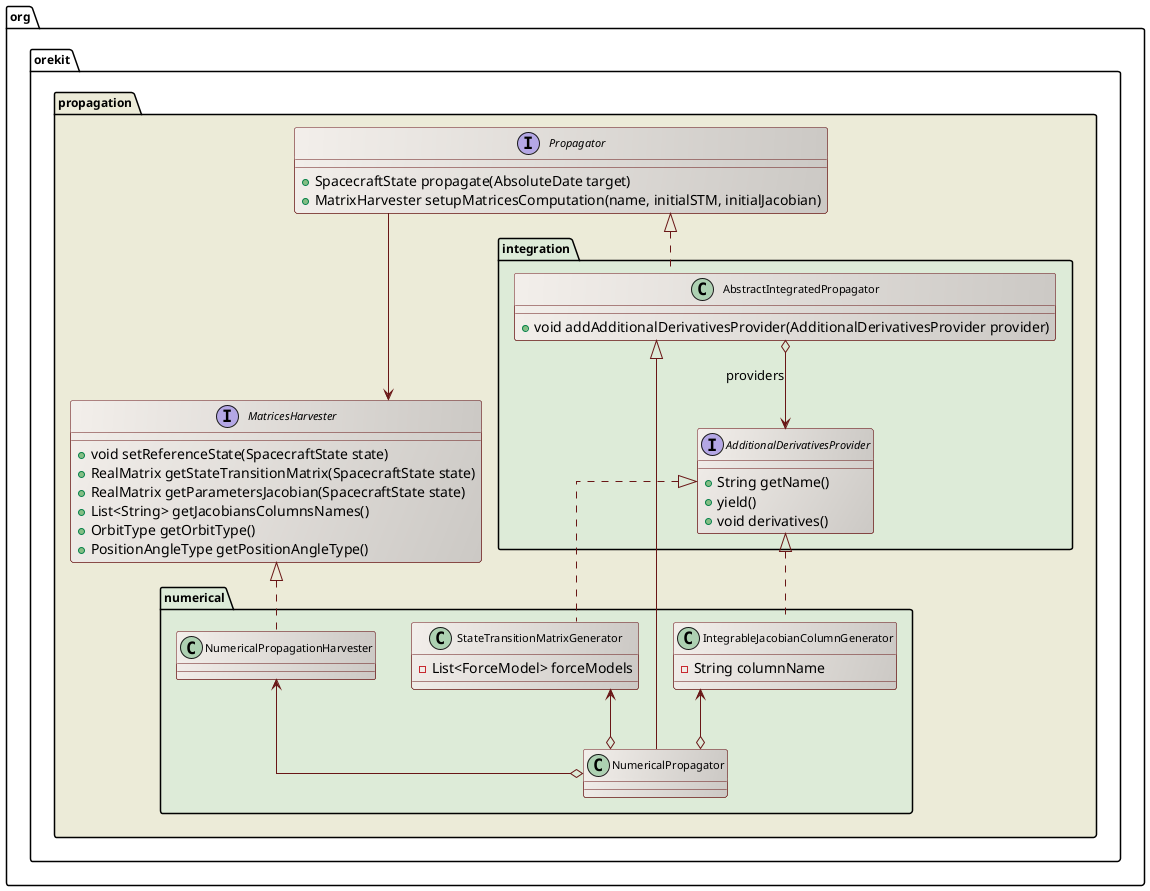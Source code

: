 ' Copyright 2002-2025 CS GROUP
' Licensed to CS GROUP (CS) under one or more
' contributor license agreements.  See the NOTICE file distributed with
' this work for additional information regarding copyright ownership.
' CS licenses this file to You under the Apache License, Version 2.0
' (the "License"); you may not use this file except in compliance with
' the License.  You may obtain a copy of the License at
'
'   http://www.apache.org/licenses/LICENSE-2.0
'
' Unless required by applicable law or agreed to in writing, software
' distributed under the License is distributed on an "AS IS" BASIS,
' WITHOUT WARRANTIES OR CONDITIONS OF ANY KIND, either express or implied.
' See the License for the specific language governing permissions and
' limitations under the License.
 
@startuml

  skinparam svek                  true
  skinparam ClassBackgroundColor  #F3EFEB/CCC9C5
  skinparam ClassArrowColor       #691616
  skinparam ClassBorderColor      #691616
  skinparam NoteBackgroundColor   #F3EFEB
  skinparam NoteBorderColor       #691616
  skinparam NoteFontColor         #691616
  skinparam ClassFontSize         11
  skinparam PackageFontSize       12
  skinparam linetype              ortho

  package org.orekit.propagation #ECEBD8 {

    interface Propagator {
      + SpacecraftState propagate(AbsoluteDate target)
      +MatrixHarvester setupMatricesComputation(name, initialSTM, initialJacobian)
    }

    interface MatricesHarvester {
      +void setReferenceState(SpacecraftState state)
      +RealMatrix getStateTransitionMatrix(SpacecraftState state)
      +RealMatrix getParametersJacobian(SpacecraftState state)
      +List<String> getJacobiansColumnsNames()
      +OrbitType getOrbitType()
      +PositionAngleType getPositionAngleType()
    }

    Propagator -right-> MatricesHarvester

    package integration #DDEBD8 {
      class  AbstractIntegratedPropagator {
       +void addAdditionalDerivativesProvider(AdditionalDerivativesProvider provider)
      }
      interface AdditionalDerivativesProvider {
        +String getName()
        +yield()
        +void derivatives()
      }
      AbstractIntegratedPropagator o--> AdditionalDerivativesProvider : providers
      Propagator <|.. AbstractIntegratedPropagator
    }

    package numerical #DDEBD8 {

       class NumericalPropagationHarvester

       class StateTransitionMatrixGenerator {
         -List<ForceModel> forceModels
       }

       class IntegrableJacobianColumnGenerator {
         -String columnName
       }

       class NumericalPropagator

       MatricesHarvester <|.. NumericalPropagationHarvester
       AbstractIntegratedPropagator <|-- NumericalPropagator
       StateTransitionMatrixGenerator <--o NumericalPropagator
       IntegrableJacobianColumnGenerator <--o NumericalPropagator
       NumericalPropagationHarvester <--o NumericalPropagator

       AdditionalDerivativesProvider <|.. StateTransitionMatrixGenerator
       AdditionalDerivativesProvider <|.. IntegrableJacobianColumnGenerator

    }

  }

@enduml
